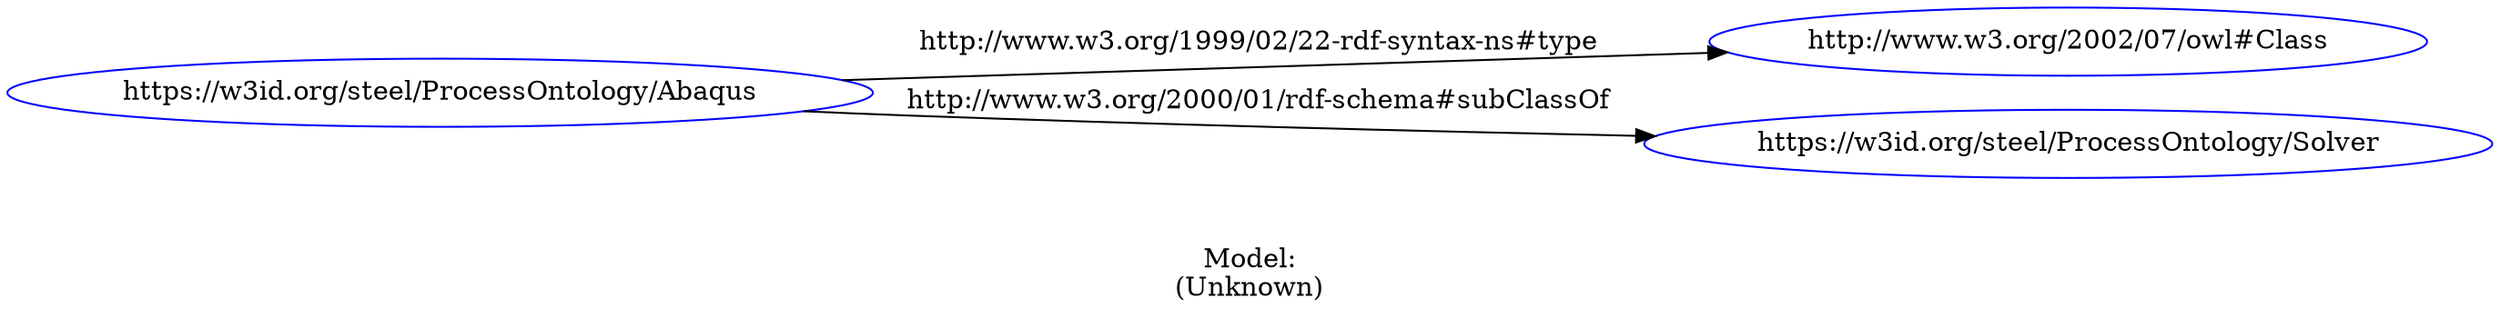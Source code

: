 digraph {
	rankdir = LR;
	charset="utf-8";

	"Rhttps://w3id.org/steel/ProcessOntology/Abaqus" -> "Rhttp://www.w3.org/2002/07/owl#Class" [ label="http://www.w3.org/1999/02/22-rdf-syntax-ns#type" ];
	"Rhttps://w3id.org/steel/ProcessOntology/Abaqus" -> "Rhttps://w3id.org/steel/ProcessOntology/Solver" [ label="http://www.w3.org/2000/01/rdf-schema#subClassOf" ];

	// Resources
	"Rhttps://w3id.org/steel/ProcessOntology/Abaqus" [ label="https://w3id.org/steel/ProcessOntology/Abaqus", shape = ellipse, color = blue ];
	"Rhttp://www.w3.org/2002/07/owl#Class" [ label="http://www.w3.org/2002/07/owl#Class", shape = ellipse, color = blue ];
	"Rhttps://w3id.org/steel/ProcessOntology/Solver" [ label="https://w3id.org/steel/ProcessOntology/Solver", shape = ellipse, color = blue ];

	// Anonymous nodes

	// Literals

	label="\n\nModel:\n(Unknown)";
}

